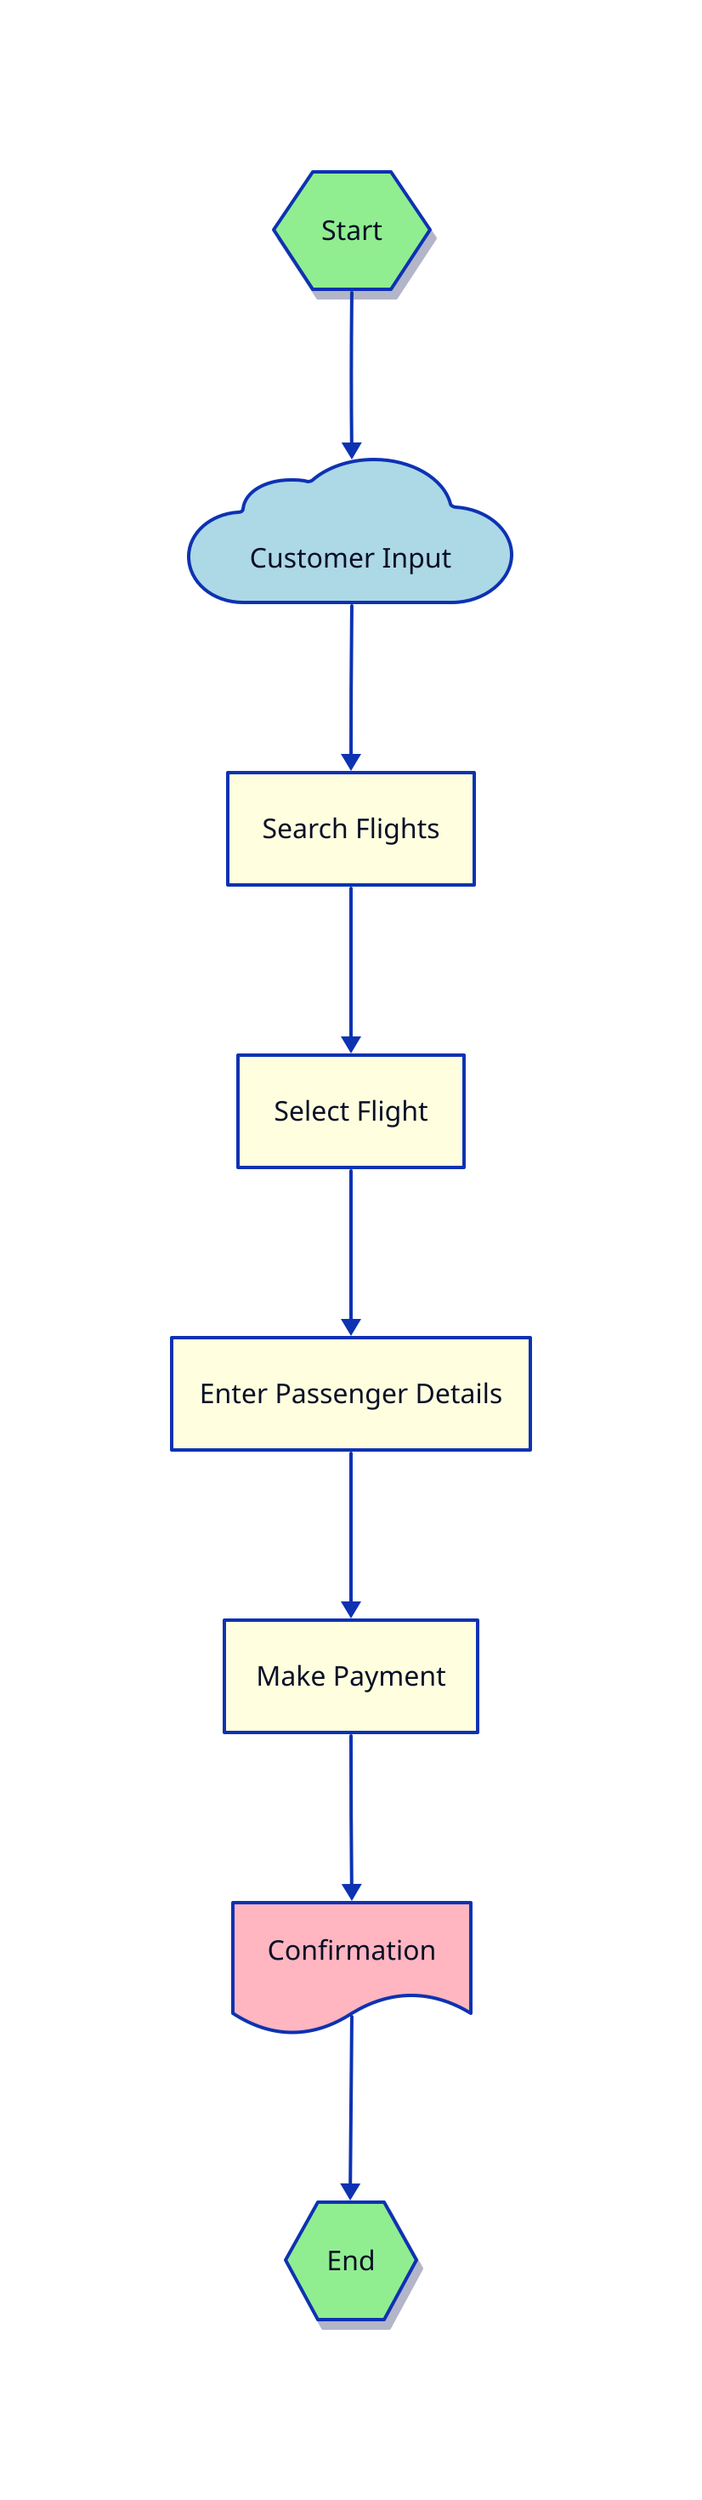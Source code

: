 direction: down

start: "Start" {
  shape: hexagon
  style: {
    fill: lightgreen
    shadow: true
  }
}

customer_input: "Customer Input" {
  shape: cloud
  style: {
    fill: lightblue
  }
}

flight_search: "Search Flights" {
  shape: rectangle
  style: {
    fill: lightyellow
  }
}

flight_selection: "Select Flight" {
  shape: rectangle
  style: {
    fill: lightyellow
  }
}

passenger_details: "Enter Passenger Details" {
  shape: rectangle
  style: {
    fill: lightyellow
  }
}

payment: "Make Payment" {
  shape: rectangle
  style: {
    fill: lightyellow
  }
}

confirmation: "Confirmation" {
  shape: document
  style: {
    fill: lightpink
  }
}

end: "End" {
  shape: hexagon
  style: {
    fill: lightgreen
    shadow: true
  }
}

start -> customer_input
customer_input -> flight_search
flight_search -> flight_selection
flight_selection -> passenger_details
passenger_details -> payment
payment -> confirmation
confirmation -> end